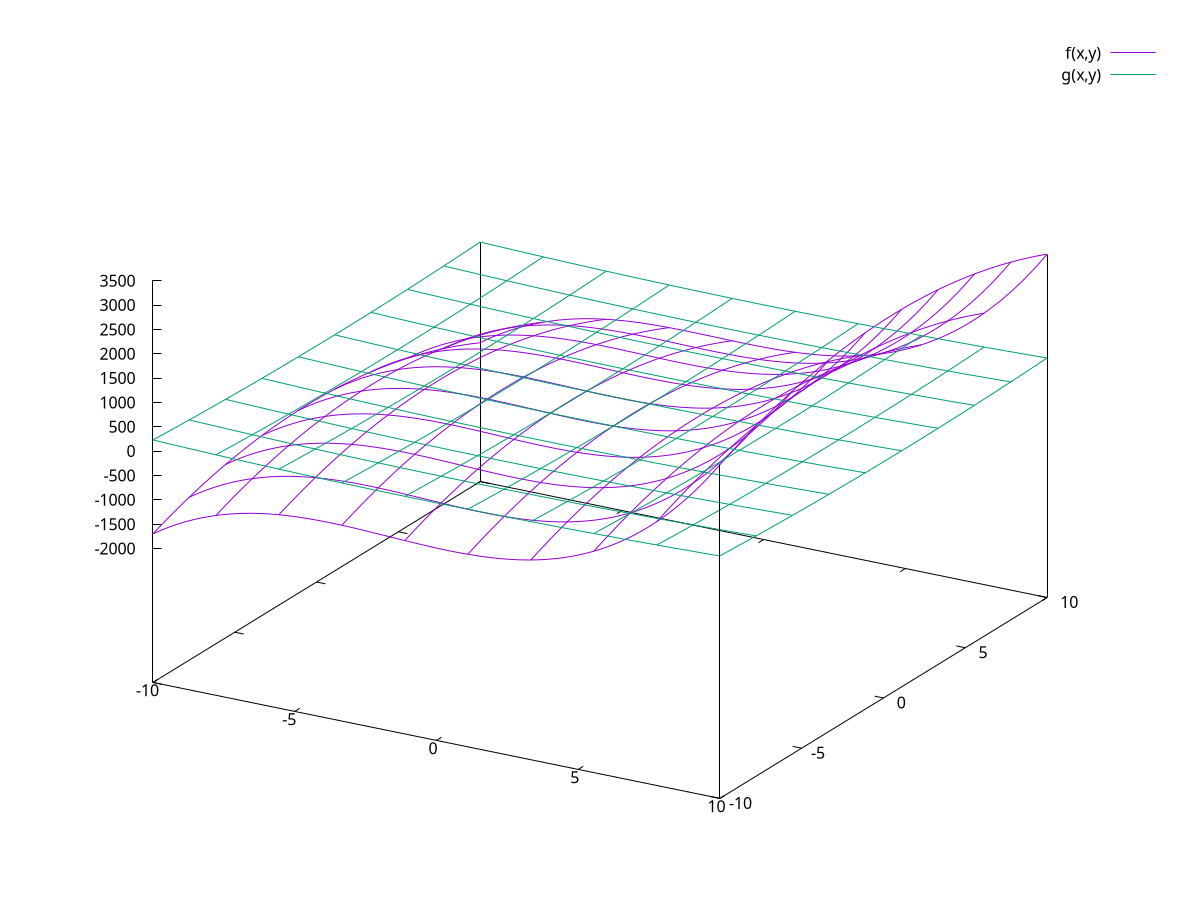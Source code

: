 f(x,y)= 2*x**3 + 10*x**2 - 8*y**2 + x*y + 1
g(x,y)= x**2 + y**2 - 3*y -1
splot f(x,y),g(x,y) 
set cntrparam levels 0
set contour
replot
set xrange [-3:3]
set yrange [0:3]
unset surface
set view map
set xlabel " X"
set ylabel " Y"
set terminal png
set output "figure2.png"
replot
